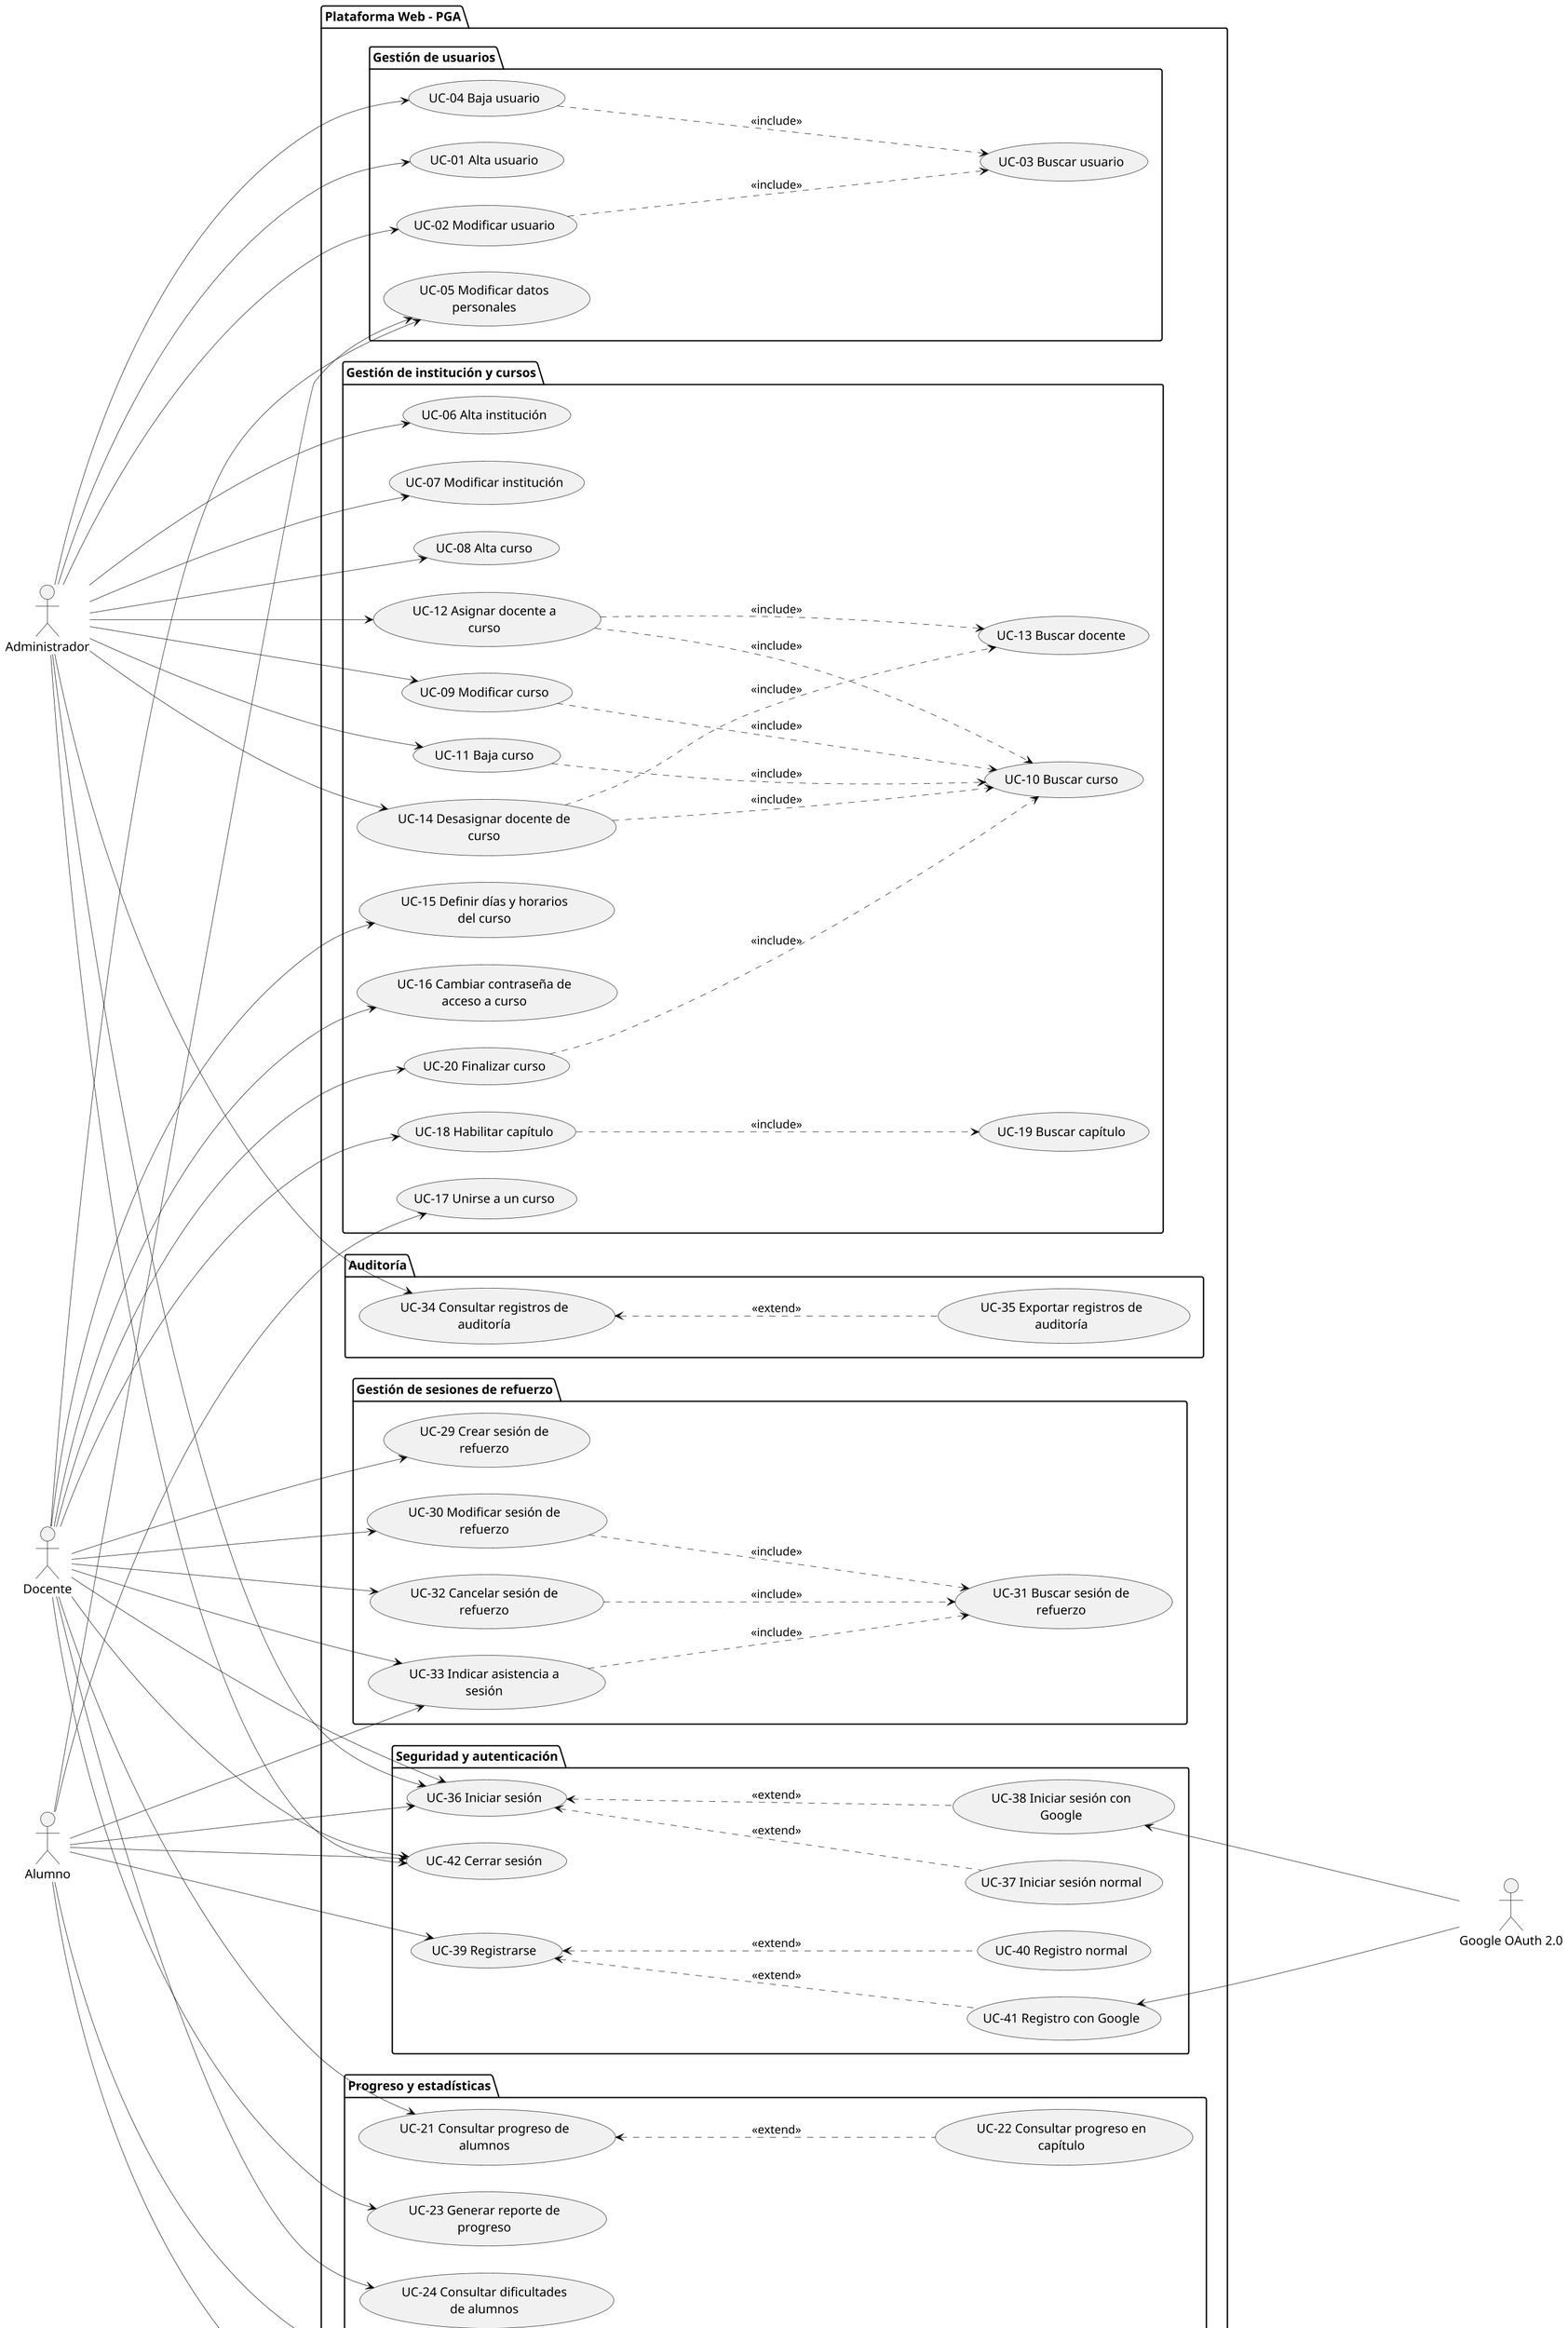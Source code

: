 @startuml DCU_Expandido
left to right direction

skinparam dpi 150
skinparam usecasePadding 25
skinparam actorPadding 100
skinparam packagePadding 20
skinparam wrapWidth 200

skinparam nodesep 30
skinparam ranksep 300

skinparam ArrowThickness 0.5
skinparam ArrowColor Black


actor Administrador
actor Docente
actor Alumno
actor "Google OAuth 2.0" as GoogleOAuth2
actor Videojuego

package "Plataforma Web - PGA"{
  'Subsistemas'
  package "Gestión de usuarios" {
    usecase "UC-01 Alta usuario" as UC01
    usecase "UC-02 Modificar usuario" as UC02
    usecase "UC-03 Buscar usuario" as UC03
    usecase "UC-04 Baja usuario" as UC04
    usecase "UC-05 Modificar datos personales" as UC05
  }

  package "Gestión de institución y cursos" {
    usecase "UC-06 Alta institución" as UC06
    usecase "UC-07 Modificar institución" as UC07
    usecase "UC-08 Alta curso" as UC08
    usecase "UC-09 Modificar curso" as UC09
    usecase "UC-10 Buscar curso" as UC10
    usecase "UC-11 Baja curso" as UC11
    usecase "UC-12 Asignar docente a curso" as UC12
    usecase "UC-13 Buscar docente" as UC13
    usecase "UC-14 Desasignar docente de curso" as UC14
    usecase "UC-15 Definir días y horarios del curso" as UC15
    usecase "UC-16 Cambiar contraseña de acceso a curso" as UC16
    usecase "UC-17 Unirse a un curso" as UC17
    usecase "UC-18 Habilitar capítulo" as UC18
    usecase "UC-19 Buscar capítulo" as UC19
    usecase "UC-20 Finalizar curso" as UC20
  }

  package "Progreso y estadísticas" {
    usecase "UC-21 Consultar progreso de alumnos" as UC21
    usecase "UC-22 Consultar progreso en capítulo" as UC22
    usecase "UC-23 Generar reporte de progreso" as UC23
    usecase "UC-24 Consultar dificultades de alumnos" as UC24
    usecase "UC-25 Sincronizar progreso de alumno" as UC25
    usecase "UC-26 Actualizar dificultades de alumno" as UC26
    usecase "UC-27 Consultar mi progreso" as UC27
    usecase "UC-28 Consultar mis dificultades" as UC28
  }

  package "Gestión de sesiones de refuerzo" {
    usecase "UC-29 Crear sesión de refuerzo" as UC29
    usecase "UC-30 Modificar sesión de refuerzo" as UC30
    usecase "UC-31 Buscar sesión de refuerzo" as UC31
    usecase "UC-32 Cancelar sesión de refuerzo" as UC32
    usecase "UC-33 Indicar asistencia a sesión" as UC33
  }

  package "Auditoría" {
    usecase "UC-34 Consultar registros de auditoría" as UC34
    usecase "UC-35 Exportar registros de auditoría" as UC35
  }

  package "Seguridad y autenticación" {
    usecase "UC-36 Iniciar sesión" as UC36
    usecase "UC-37 Iniciar sesión normal" as UC37
    usecase "UC-38 Iniciar sesión con Google" as UC38
    usecase "UC-39 Registrarse" as UC39
    usecase "UC-40 Registro normal" as UC40
    usecase "UC-41 Registro con Google" as UC41
    usecase "UC-42 Cerrar sesión" as UC42
  }

}

'Relaciones'

Administrador --> UC01
Administrador --> UC02
UC02 ..> UC03 : <<include>>
Administrador --> UC04
UC04 ..> UC03 : <<include>>

Alumno --> UC05
Docente --> UC05

Administrador --> UC06
Administrador --> UC07

Administrador --> UC08
Administrador --> UC09
Administrador --> UC11
UC09 ..> UC10 : <<include>>
UC11 ..> UC10 : <<include>>

Administrador --> UC12
UC12 ..> UC10 : <<include>>
UC12 ..> UC13 : <<include>>
Administrador --> UC14
UC14 ..> UC10 : <<include>>
UC14 ..> UC13 : <<include>>

Docente --> UC15
Docente --> UC16

Alumno --> UC17
Docente --> UC18
UC18 ..> UC19 : <<include>>
Docente --> UC20
UC20 ..> UC10 : <<include>>

Docente --> UC21
UC21 <.. UC22 : <<extend>>

Docente --> UC23
Docente --> UC24

Videojuego --> UC25
Videojuego --> UC26

Alumno --> UC27
Alumno --> UC28

Docente --> UC29
Docente --> UC30
Docente --> UC32
UC30 ..> UC31 : <<include>>
UC32 ..> UC31 : <<include>>

Docente --> UC33
Alumno --> UC33
UC33 ..> UC31 : <<include>>

Administrador --> UC34
UC34 <.. UC35 : <<extend>>

Administrador --> UC36
Administrador --> UC42
Docente --> UC36
Docente --> UC42
Alumno --> UC36
Alumno --> UC39
Alumno --> UC42

UC36 <.. UC37 : <<extend>>
UC36 <.. UC38 : <<extend>>
UC39 <.. UC40 : <<extend>>
UC39 <.. UC41 : <<extend>>

GoogleOAuth2 -up-> UC38
GoogleOAuth2 -up-> UC41

@enduml